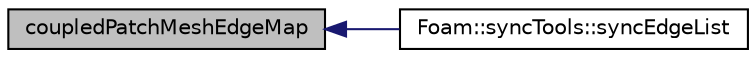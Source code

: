 digraph "coupledPatchMeshEdgeMap"
{
  bgcolor="transparent";
  edge [fontname="Helvetica",fontsize="10",labelfontname="Helvetica",labelfontsize="10"];
  node [fontname="Helvetica",fontsize="10",shape=record];
  rankdir="LR";
  Node1 [label="coupledPatchMeshEdgeMap",height=0.2,width=0.4,color="black", fillcolor="grey75", style="filled", fontcolor="black"];
  Node1 -> Node2 [dir="back",color="midnightblue",fontsize="10",style="solid",fontname="Helvetica"];
  Node2 [label="Foam::syncTools::syncEdgeList",height=0.2,width=0.4,color="black",URL="$a02542.html#a86e90a506551c4d498997468519bdbb6",tooltip="Synchronize values on selected mesh edges. "];
}
